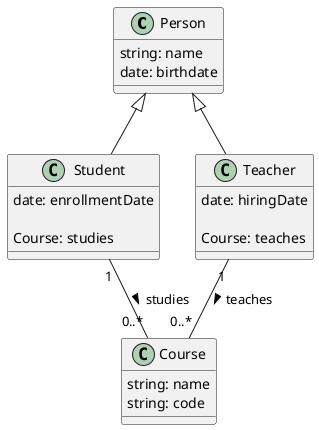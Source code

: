 @startuml school

    class Person {
    string: name
    date: birthdate

    }



    class Student {
    date: enrollmentDate

    Course: studies
    }

    Person <|-- Student


    Student "1" -- "0..*" Course : studies >

    class Teacher {
    date: hiringDate

    Course: teaches
    }

    Person <|-- Teacher


    Teacher "1" -- "0..*" Course : teaches >

    class Course {
    string: name
    string: code

    }



@enduml
